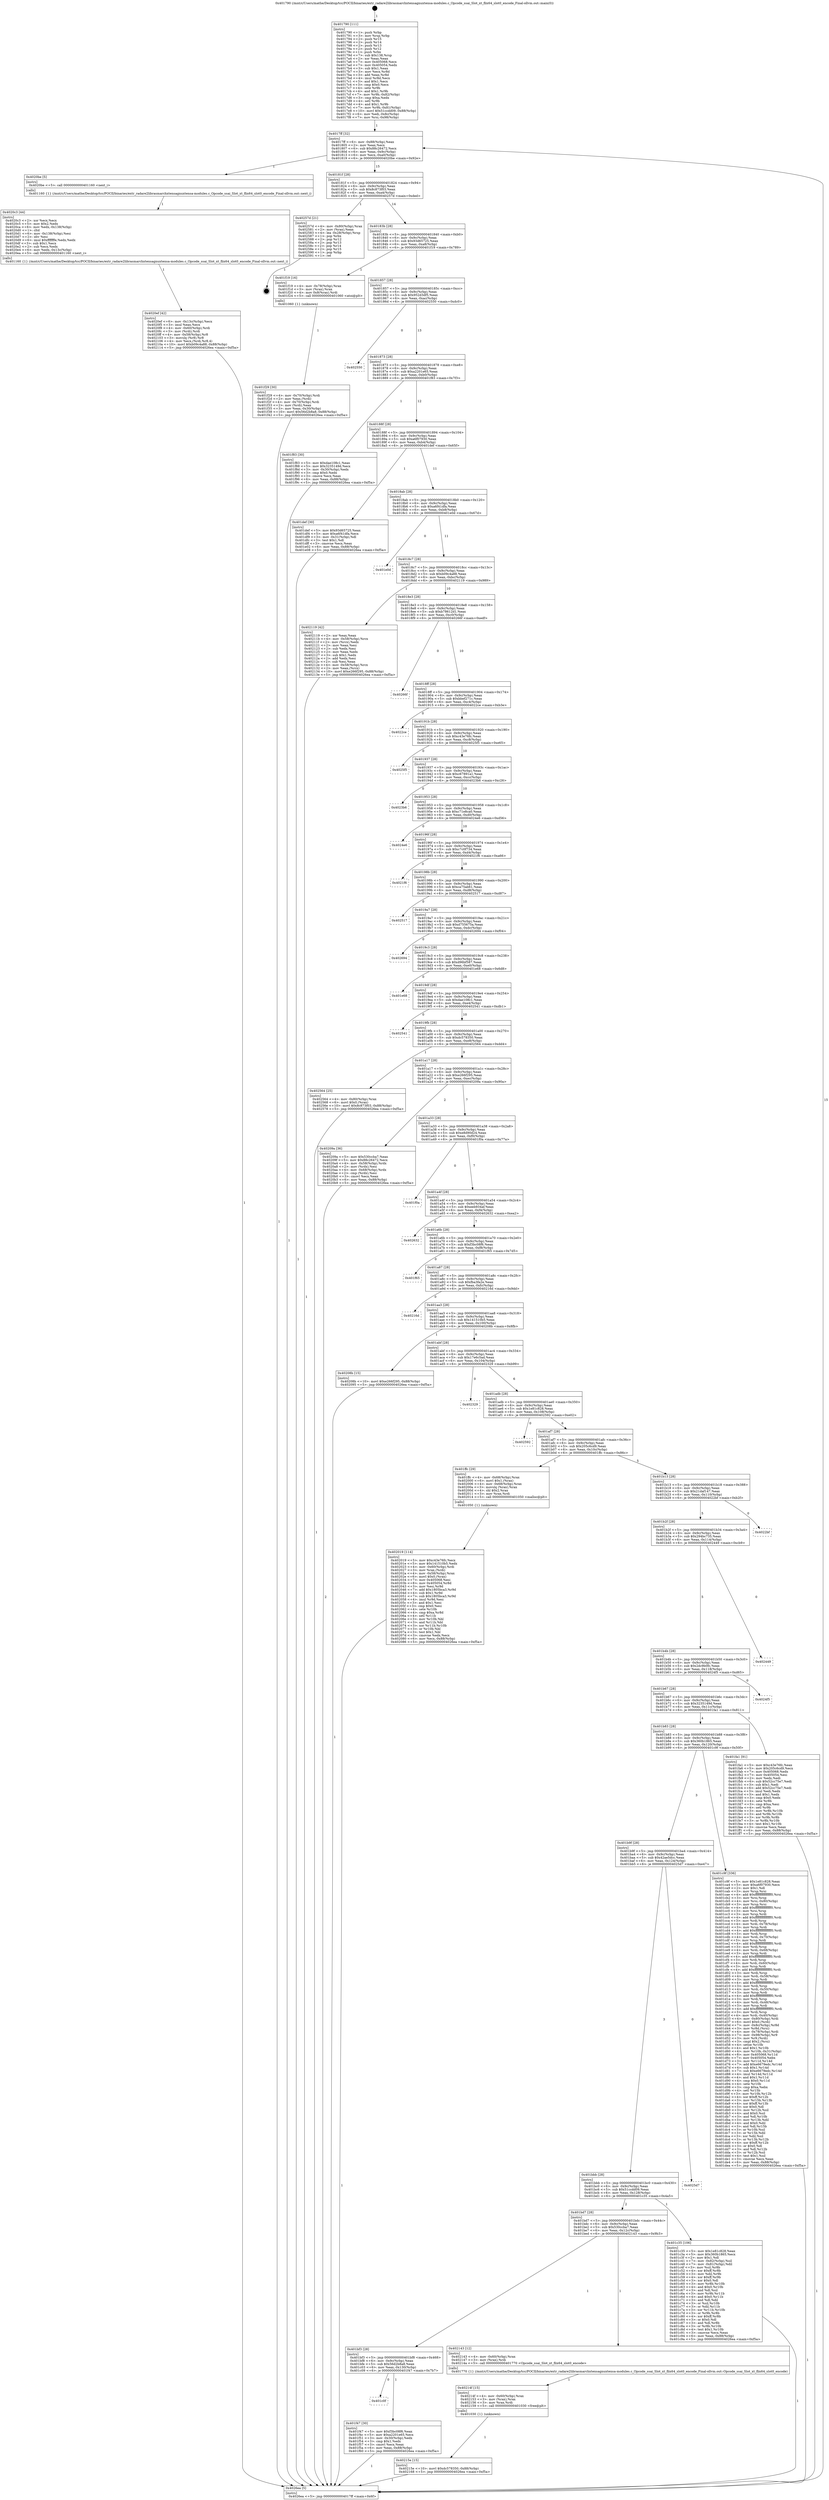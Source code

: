 digraph "0x401790" {
  label = "0x401790 (/mnt/c/Users/mathe/Desktop/tcc/POCII/binaries/extr_radare2librasmarchxtensagnuxtensa-modules.c_Opcode_ssai_Slot_xt_flix64_slot0_encode_Final-ollvm.out::main(0))"
  labelloc = "t"
  node[shape=record]

  Entry [label="",width=0.3,height=0.3,shape=circle,fillcolor=black,style=filled]
  "0x4017ff" [label="{
     0x4017ff [32]\l
     | [instrs]\l
     &nbsp;&nbsp;0x4017ff \<+6\>: mov -0x88(%rbp),%eax\l
     &nbsp;&nbsp;0x401805 \<+2\>: mov %eax,%ecx\l
     &nbsp;&nbsp;0x401807 \<+6\>: sub $0x88c26472,%ecx\l
     &nbsp;&nbsp;0x40180d \<+6\>: mov %eax,-0x9c(%rbp)\l
     &nbsp;&nbsp;0x401813 \<+6\>: mov %ecx,-0xa0(%rbp)\l
     &nbsp;&nbsp;0x401819 \<+6\>: je 00000000004020be \<main+0x92e\>\l
  }"]
  "0x4020be" [label="{
     0x4020be [5]\l
     | [instrs]\l
     &nbsp;&nbsp;0x4020be \<+5\>: call 0000000000401160 \<next_i\>\l
     | [calls]\l
     &nbsp;&nbsp;0x401160 \{1\} (/mnt/c/Users/mathe/Desktop/tcc/POCII/binaries/extr_radare2librasmarchxtensagnuxtensa-modules.c_Opcode_ssai_Slot_xt_flix64_slot0_encode_Final-ollvm.out::next_i)\l
  }"]
  "0x40181f" [label="{
     0x40181f [28]\l
     | [instrs]\l
     &nbsp;&nbsp;0x40181f \<+5\>: jmp 0000000000401824 \<main+0x94\>\l
     &nbsp;&nbsp;0x401824 \<+6\>: mov -0x9c(%rbp),%eax\l
     &nbsp;&nbsp;0x40182a \<+5\>: sub $0x8c873f03,%eax\l
     &nbsp;&nbsp;0x40182f \<+6\>: mov %eax,-0xa4(%rbp)\l
     &nbsp;&nbsp;0x401835 \<+6\>: je 000000000040257d \<main+0xded\>\l
  }"]
  Exit [label="",width=0.3,height=0.3,shape=circle,fillcolor=black,style=filled,peripheries=2]
  "0x40257d" [label="{
     0x40257d [21]\l
     | [instrs]\l
     &nbsp;&nbsp;0x40257d \<+4\>: mov -0x80(%rbp),%rax\l
     &nbsp;&nbsp;0x402581 \<+2\>: mov (%rax),%eax\l
     &nbsp;&nbsp;0x402583 \<+4\>: lea -0x28(%rbp),%rsp\l
     &nbsp;&nbsp;0x402587 \<+1\>: pop %rbx\l
     &nbsp;&nbsp;0x402588 \<+2\>: pop %r12\l
     &nbsp;&nbsp;0x40258a \<+2\>: pop %r13\l
     &nbsp;&nbsp;0x40258c \<+2\>: pop %r14\l
     &nbsp;&nbsp;0x40258e \<+2\>: pop %r15\l
     &nbsp;&nbsp;0x402590 \<+1\>: pop %rbp\l
     &nbsp;&nbsp;0x402591 \<+1\>: ret\l
  }"]
  "0x40183b" [label="{
     0x40183b [28]\l
     | [instrs]\l
     &nbsp;&nbsp;0x40183b \<+5\>: jmp 0000000000401840 \<main+0xb0\>\l
     &nbsp;&nbsp;0x401840 \<+6\>: mov -0x9c(%rbp),%eax\l
     &nbsp;&nbsp;0x401846 \<+5\>: sub $0x93d65725,%eax\l
     &nbsp;&nbsp;0x40184b \<+6\>: mov %eax,-0xa8(%rbp)\l
     &nbsp;&nbsp;0x401851 \<+6\>: je 0000000000401f19 \<main+0x789\>\l
  }"]
  "0x40215e" [label="{
     0x40215e [15]\l
     | [instrs]\l
     &nbsp;&nbsp;0x40215e \<+10\>: movl $0xdc578350,-0x88(%rbp)\l
     &nbsp;&nbsp;0x402168 \<+5\>: jmp 00000000004026ea \<main+0xf5a\>\l
  }"]
  "0x401f19" [label="{
     0x401f19 [16]\l
     | [instrs]\l
     &nbsp;&nbsp;0x401f19 \<+4\>: mov -0x78(%rbp),%rax\l
     &nbsp;&nbsp;0x401f1d \<+3\>: mov (%rax),%rax\l
     &nbsp;&nbsp;0x401f20 \<+4\>: mov 0x8(%rax),%rdi\l
     &nbsp;&nbsp;0x401f24 \<+5\>: call 0000000000401060 \<atoi@plt\>\l
     | [calls]\l
     &nbsp;&nbsp;0x401060 \{1\} (unknown)\l
  }"]
  "0x401857" [label="{
     0x401857 [28]\l
     | [instrs]\l
     &nbsp;&nbsp;0x401857 \<+5\>: jmp 000000000040185c \<main+0xcc\>\l
     &nbsp;&nbsp;0x40185c \<+6\>: mov -0x9c(%rbp),%eax\l
     &nbsp;&nbsp;0x401862 \<+5\>: sub $0x952d3df5,%eax\l
     &nbsp;&nbsp;0x401867 \<+6\>: mov %eax,-0xac(%rbp)\l
     &nbsp;&nbsp;0x40186d \<+6\>: je 0000000000402550 \<main+0xdc0\>\l
  }"]
  "0x40214f" [label="{
     0x40214f [15]\l
     | [instrs]\l
     &nbsp;&nbsp;0x40214f \<+4\>: mov -0x60(%rbp),%rax\l
     &nbsp;&nbsp;0x402153 \<+3\>: mov (%rax),%rax\l
     &nbsp;&nbsp;0x402156 \<+3\>: mov %rax,%rdi\l
     &nbsp;&nbsp;0x402159 \<+5\>: call 0000000000401030 \<free@plt\>\l
     | [calls]\l
     &nbsp;&nbsp;0x401030 \{1\} (unknown)\l
  }"]
  "0x402550" [label="{
     0x402550\l
  }", style=dashed]
  "0x401873" [label="{
     0x401873 [28]\l
     | [instrs]\l
     &nbsp;&nbsp;0x401873 \<+5\>: jmp 0000000000401878 \<main+0xe8\>\l
     &nbsp;&nbsp;0x401878 \<+6\>: mov -0x9c(%rbp),%eax\l
     &nbsp;&nbsp;0x40187e \<+5\>: sub $0xa2201e65,%eax\l
     &nbsp;&nbsp;0x401883 \<+6\>: mov %eax,-0xb0(%rbp)\l
     &nbsp;&nbsp;0x401889 \<+6\>: je 0000000000401f83 \<main+0x7f3\>\l
  }"]
  "0x4020ef" [label="{
     0x4020ef [42]\l
     | [instrs]\l
     &nbsp;&nbsp;0x4020ef \<+6\>: mov -0x13c(%rbp),%ecx\l
     &nbsp;&nbsp;0x4020f5 \<+3\>: imul %eax,%ecx\l
     &nbsp;&nbsp;0x4020f8 \<+4\>: mov -0x60(%rbp),%rdi\l
     &nbsp;&nbsp;0x4020fc \<+3\>: mov (%rdi),%rdi\l
     &nbsp;&nbsp;0x4020ff \<+4\>: mov -0x58(%rbp),%r8\l
     &nbsp;&nbsp;0x402103 \<+3\>: movslq (%r8),%r8\l
     &nbsp;&nbsp;0x402106 \<+4\>: mov %ecx,(%rdi,%r8,4)\l
     &nbsp;&nbsp;0x40210a \<+10\>: movl $0xb09c4a88,-0x88(%rbp)\l
     &nbsp;&nbsp;0x402114 \<+5\>: jmp 00000000004026ea \<main+0xf5a\>\l
  }"]
  "0x401f83" [label="{
     0x401f83 [30]\l
     | [instrs]\l
     &nbsp;&nbsp;0x401f83 \<+5\>: mov $0xdae108c1,%eax\l
     &nbsp;&nbsp;0x401f88 \<+5\>: mov $0x3235149d,%ecx\l
     &nbsp;&nbsp;0x401f8d \<+3\>: mov -0x30(%rbp),%edx\l
     &nbsp;&nbsp;0x401f90 \<+3\>: cmp $0x0,%edx\l
     &nbsp;&nbsp;0x401f93 \<+3\>: cmove %ecx,%eax\l
     &nbsp;&nbsp;0x401f96 \<+6\>: mov %eax,-0x88(%rbp)\l
     &nbsp;&nbsp;0x401f9c \<+5\>: jmp 00000000004026ea \<main+0xf5a\>\l
  }"]
  "0x40188f" [label="{
     0x40188f [28]\l
     | [instrs]\l
     &nbsp;&nbsp;0x40188f \<+5\>: jmp 0000000000401894 \<main+0x104\>\l
     &nbsp;&nbsp;0x401894 \<+6\>: mov -0x9c(%rbp),%eax\l
     &nbsp;&nbsp;0x40189a \<+5\>: sub $0xa6f07930,%eax\l
     &nbsp;&nbsp;0x40189f \<+6\>: mov %eax,-0xb4(%rbp)\l
     &nbsp;&nbsp;0x4018a5 \<+6\>: je 0000000000401def \<main+0x65f\>\l
  }"]
  "0x4020c3" [label="{
     0x4020c3 [44]\l
     | [instrs]\l
     &nbsp;&nbsp;0x4020c3 \<+2\>: xor %ecx,%ecx\l
     &nbsp;&nbsp;0x4020c5 \<+5\>: mov $0x2,%edx\l
     &nbsp;&nbsp;0x4020ca \<+6\>: mov %edx,-0x138(%rbp)\l
     &nbsp;&nbsp;0x4020d0 \<+1\>: cltd\l
     &nbsp;&nbsp;0x4020d1 \<+6\>: mov -0x138(%rbp),%esi\l
     &nbsp;&nbsp;0x4020d7 \<+2\>: idiv %esi\l
     &nbsp;&nbsp;0x4020d9 \<+6\>: imul $0xfffffffe,%edx,%edx\l
     &nbsp;&nbsp;0x4020df \<+3\>: sub $0x1,%ecx\l
     &nbsp;&nbsp;0x4020e2 \<+2\>: sub %ecx,%edx\l
     &nbsp;&nbsp;0x4020e4 \<+6\>: mov %edx,-0x13c(%rbp)\l
     &nbsp;&nbsp;0x4020ea \<+5\>: call 0000000000401160 \<next_i\>\l
     | [calls]\l
     &nbsp;&nbsp;0x401160 \{1\} (/mnt/c/Users/mathe/Desktop/tcc/POCII/binaries/extr_radare2librasmarchxtensagnuxtensa-modules.c_Opcode_ssai_Slot_xt_flix64_slot0_encode_Final-ollvm.out::next_i)\l
  }"]
  "0x401def" [label="{
     0x401def [30]\l
     | [instrs]\l
     &nbsp;&nbsp;0x401def \<+5\>: mov $0x93d65725,%eax\l
     &nbsp;&nbsp;0x401df4 \<+5\>: mov $0xa6f41dfa,%ecx\l
     &nbsp;&nbsp;0x401df9 \<+3\>: mov -0x31(%rbp),%dl\l
     &nbsp;&nbsp;0x401dfc \<+3\>: test $0x1,%dl\l
     &nbsp;&nbsp;0x401dff \<+3\>: cmovne %ecx,%eax\l
     &nbsp;&nbsp;0x401e02 \<+6\>: mov %eax,-0x88(%rbp)\l
     &nbsp;&nbsp;0x401e08 \<+5\>: jmp 00000000004026ea \<main+0xf5a\>\l
  }"]
  "0x4018ab" [label="{
     0x4018ab [28]\l
     | [instrs]\l
     &nbsp;&nbsp;0x4018ab \<+5\>: jmp 00000000004018b0 \<main+0x120\>\l
     &nbsp;&nbsp;0x4018b0 \<+6\>: mov -0x9c(%rbp),%eax\l
     &nbsp;&nbsp;0x4018b6 \<+5\>: sub $0xa6f41dfa,%eax\l
     &nbsp;&nbsp;0x4018bb \<+6\>: mov %eax,-0xb8(%rbp)\l
     &nbsp;&nbsp;0x4018c1 \<+6\>: je 0000000000401e0d \<main+0x67d\>\l
  }"]
  "0x402019" [label="{
     0x402019 [114]\l
     | [instrs]\l
     &nbsp;&nbsp;0x402019 \<+5\>: mov $0xc43e76fc,%ecx\l
     &nbsp;&nbsp;0x40201e \<+5\>: mov $0x141510b5,%edx\l
     &nbsp;&nbsp;0x402023 \<+4\>: mov -0x60(%rbp),%rdi\l
     &nbsp;&nbsp;0x402027 \<+3\>: mov %rax,(%rdi)\l
     &nbsp;&nbsp;0x40202a \<+4\>: mov -0x58(%rbp),%rax\l
     &nbsp;&nbsp;0x40202e \<+6\>: movl $0x0,(%rax)\l
     &nbsp;&nbsp;0x402034 \<+7\>: mov 0x405068,%esi\l
     &nbsp;&nbsp;0x40203b \<+8\>: mov 0x405054,%r8d\l
     &nbsp;&nbsp;0x402043 \<+3\>: mov %esi,%r9d\l
     &nbsp;&nbsp;0x402046 \<+7\>: add $0x1805bca3,%r9d\l
     &nbsp;&nbsp;0x40204d \<+4\>: sub $0x1,%r9d\l
     &nbsp;&nbsp;0x402051 \<+7\>: sub $0x1805bca3,%r9d\l
     &nbsp;&nbsp;0x402058 \<+4\>: imul %r9d,%esi\l
     &nbsp;&nbsp;0x40205c \<+3\>: and $0x1,%esi\l
     &nbsp;&nbsp;0x40205f \<+3\>: cmp $0x0,%esi\l
     &nbsp;&nbsp;0x402062 \<+4\>: sete %r10b\l
     &nbsp;&nbsp;0x402066 \<+4\>: cmp $0xa,%r8d\l
     &nbsp;&nbsp;0x40206a \<+4\>: setl %r11b\l
     &nbsp;&nbsp;0x40206e \<+3\>: mov %r10b,%bl\l
     &nbsp;&nbsp;0x402071 \<+3\>: and %r11b,%bl\l
     &nbsp;&nbsp;0x402074 \<+3\>: xor %r11b,%r10b\l
     &nbsp;&nbsp;0x402077 \<+3\>: or %r10b,%bl\l
     &nbsp;&nbsp;0x40207a \<+3\>: test $0x1,%bl\l
     &nbsp;&nbsp;0x40207d \<+3\>: cmovne %edx,%ecx\l
     &nbsp;&nbsp;0x402080 \<+6\>: mov %ecx,-0x88(%rbp)\l
     &nbsp;&nbsp;0x402086 \<+5\>: jmp 00000000004026ea \<main+0xf5a\>\l
  }"]
  "0x401e0d" [label="{
     0x401e0d\l
  }", style=dashed]
  "0x4018c7" [label="{
     0x4018c7 [28]\l
     | [instrs]\l
     &nbsp;&nbsp;0x4018c7 \<+5\>: jmp 00000000004018cc \<main+0x13c\>\l
     &nbsp;&nbsp;0x4018cc \<+6\>: mov -0x9c(%rbp),%eax\l
     &nbsp;&nbsp;0x4018d2 \<+5\>: sub $0xb09c4a88,%eax\l
     &nbsp;&nbsp;0x4018d7 \<+6\>: mov %eax,-0xbc(%rbp)\l
     &nbsp;&nbsp;0x4018dd \<+6\>: je 0000000000402119 \<main+0x989\>\l
  }"]
  "0x401c0f" [label="{
     0x401c0f\l
  }", style=dashed]
  "0x402119" [label="{
     0x402119 [42]\l
     | [instrs]\l
     &nbsp;&nbsp;0x402119 \<+2\>: xor %eax,%eax\l
     &nbsp;&nbsp;0x40211b \<+4\>: mov -0x58(%rbp),%rcx\l
     &nbsp;&nbsp;0x40211f \<+2\>: mov (%rcx),%edx\l
     &nbsp;&nbsp;0x402121 \<+2\>: mov %eax,%esi\l
     &nbsp;&nbsp;0x402123 \<+2\>: sub %edx,%esi\l
     &nbsp;&nbsp;0x402125 \<+2\>: mov %eax,%edx\l
     &nbsp;&nbsp;0x402127 \<+3\>: sub $0x1,%edx\l
     &nbsp;&nbsp;0x40212a \<+2\>: add %edx,%esi\l
     &nbsp;&nbsp;0x40212c \<+2\>: sub %esi,%eax\l
     &nbsp;&nbsp;0x40212e \<+4\>: mov -0x58(%rbp),%rcx\l
     &nbsp;&nbsp;0x402132 \<+2\>: mov %eax,(%rcx)\l
     &nbsp;&nbsp;0x402134 \<+10\>: movl $0xe266f295,-0x88(%rbp)\l
     &nbsp;&nbsp;0x40213e \<+5\>: jmp 00000000004026ea \<main+0xf5a\>\l
  }"]
  "0x4018e3" [label="{
     0x4018e3 [28]\l
     | [instrs]\l
     &nbsp;&nbsp;0x4018e3 \<+5\>: jmp 00000000004018e8 \<main+0x158\>\l
     &nbsp;&nbsp;0x4018e8 \<+6\>: mov -0x9c(%rbp),%eax\l
     &nbsp;&nbsp;0x4018ee \<+5\>: sub $0xb78612d1,%eax\l
     &nbsp;&nbsp;0x4018f3 \<+6\>: mov %eax,-0xc0(%rbp)\l
     &nbsp;&nbsp;0x4018f9 \<+6\>: je 000000000040266f \<main+0xedf\>\l
  }"]
  "0x401f47" [label="{
     0x401f47 [30]\l
     | [instrs]\l
     &nbsp;&nbsp;0x401f47 \<+5\>: mov $0xf3bc08f6,%eax\l
     &nbsp;&nbsp;0x401f4c \<+5\>: mov $0xa2201e65,%ecx\l
     &nbsp;&nbsp;0x401f51 \<+3\>: mov -0x30(%rbp),%edx\l
     &nbsp;&nbsp;0x401f54 \<+3\>: cmp $0x1,%edx\l
     &nbsp;&nbsp;0x401f57 \<+3\>: cmovl %ecx,%eax\l
     &nbsp;&nbsp;0x401f5a \<+6\>: mov %eax,-0x88(%rbp)\l
     &nbsp;&nbsp;0x401f60 \<+5\>: jmp 00000000004026ea \<main+0xf5a\>\l
  }"]
  "0x40266f" [label="{
     0x40266f\l
  }", style=dashed]
  "0x4018ff" [label="{
     0x4018ff [28]\l
     | [instrs]\l
     &nbsp;&nbsp;0x4018ff \<+5\>: jmp 0000000000401904 \<main+0x174\>\l
     &nbsp;&nbsp;0x401904 \<+6\>: mov -0x9c(%rbp),%eax\l
     &nbsp;&nbsp;0x40190a \<+5\>: sub $0xbbef271c,%eax\l
     &nbsp;&nbsp;0x40190f \<+6\>: mov %eax,-0xc4(%rbp)\l
     &nbsp;&nbsp;0x401915 \<+6\>: je 00000000004022ce \<main+0xb3e\>\l
  }"]
  "0x401bf3" [label="{
     0x401bf3 [28]\l
     | [instrs]\l
     &nbsp;&nbsp;0x401bf3 \<+5\>: jmp 0000000000401bf8 \<main+0x468\>\l
     &nbsp;&nbsp;0x401bf8 \<+6\>: mov -0x9c(%rbp),%eax\l
     &nbsp;&nbsp;0x401bfe \<+5\>: sub $0x56d2b8a8,%eax\l
     &nbsp;&nbsp;0x401c03 \<+6\>: mov %eax,-0x130(%rbp)\l
     &nbsp;&nbsp;0x401c09 \<+6\>: je 0000000000401f47 \<main+0x7b7\>\l
  }"]
  "0x4022ce" [label="{
     0x4022ce\l
  }", style=dashed]
  "0x40191b" [label="{
     0x40191b [28]\l
     | [instrs]\l
     &nbsp;&nbsp;0x40191b \<+5\>: jmp 0000000000401920 \<main+0x190\>\l
     &nbsp;&nbsp;0x401920 \<+6\>: mov -0x9c(%rbp),%eax\l
     &nbsp;&nbsp;0x401926 \<+5\>: sub $0xc43e76fc,%eax\l
     &nbsp;&nbsp;0x40192b \<+6\>: mov %eax,-0xc8(%rbp)\l
     &nbsp;&nbsp;0x401931 \<+6\>: je 00000000004025f5 \<main+0xe65\>\l
  }"]
  "0x402143" [label="{
     0x402143 [12]\l
     | [instrs]\l
     &nbsp;&nbsp;0x402143 \<+4\>: mov -0x60(%rbp),%rax\l
     &nbsp;&nbsp;0x402147 \<+3\>: mov (%rax),%rdi\l
     &nbsp;&nbsp;0x40214a \<+5\>: call 0000000000401770 \<Opcode_ssai_Slot_xt_flix64_slot0_encode\>\l
     | [calls]\l
     &nbsp;&nbsp;0x401770 \{1\} (/mnt/c/Users/mathe/Desktop/tcc/POCII/binaries/extr_radare2librasmarchxtensagnuxtensa-modules.c_Opcode_ssai_Slot_xt_flix64_slot0_encode_Final-ollvm.out::Opcode_ssai_Slot_xt_flix64_slot0_encode)\l
  }"]
  "0x4025f5" [label="{
     0x4025f5\l
  }", style=dashed]
  "0x401937" [label="{
     0x401937 [28]\l
     | [instrs]\l
     &nbsp;&nbsp;0x401937 \<+5\>: jmp 000000000040193c \<main+0x1ac\>\l
     &nbsp;&nbsp;0x40193c \<+6\>: mov -0x9c(%rbp),%eax\l
     &nbsp;&nbsp;0x401942 \<+5\>: sub $0xc67891a1,%eax\l
     &nbsp;&nbsp;0x401947 \<+6\>: mov %eax,-0xcc(%rbp)\l
     &nbsp;&nbsp;0x40194d \<+6\>: je 00000000004023b6 \<main+0xc26\>\l
  }"]
  "0x401f29" [label="{
     0x401f29 [30]\l
     | [instrs]\l
     &nbsp;&nbsp;0x401f29 \<+4\>: mov -0x70(%rbp),%rdi\l
     &nbsp;&nbsp;0x401f2d \<+2\>: mov %eax,(%rdi)\l
     &nbsp;&nbsp;0x401f2f \<+4\>: mov -0x70(%rbp),%rdi\l
     &nbsp;&nbsp;0x401f33 \<+2\>: mov (%rdi),%eax\l
     &nbsp;&nbsp;0x401f35 \<+3\>: mov %eax,-0x30(%rbp)\l
     &nbsp;&nbsp;0x401f38 \<+10\>: movl $0x56d2b8a8,-0x88(%rbp)\l
     &nbsp;&nbsp;0x401f42 \<+5\>: jmp 00000000004026ea \<main+0xf5a\>\l
  }"]
  "0x4023b6" [label="{
     0x4023b6\l
  }", style=dashed]
  "0x401953" [label="{
     0x401953 [28]\l
     | [instrs]\l
     &nbsp;&nbsp;0x401953 \<+5\>: jmp 0000000000401958 \<main+0x1c8\>\l
     &nbsp;&nbsp;0x401958 \<+6\>: mov -0x9c(%rbp),%eax\l
     &nbsp;&nbsp;0x40195e \<+5\>: sub $0xc71e8ca0,%eax\l
     &nbsp;&nbsp;0x401963 \<+6\>: mov %eax,-0xd0(%rbp)\l
     &nbsp;&nbsp;0x401969 \<+6\>: je 00000000004024e6 \<main+0xd56\>\l
  }"]
  "0x401790" [label="{
     0x401790 [111]\l
     | [instrs]\l
     &nbsp;&nbsp;0x401790 \<+1\>: push %rbp\l
     &nbsp;&nbsp;0x401791 \<+3\>: mov %rsp,%rbp\l
     &nbsp;&nbsp;0x401794 \<+2\>: push %r15\l
     &nbsp;&nbsp;0x401796 \<+2\>: push %r14\l
     &nbsp;&nbsp;0x401798 \<+2\>: push %r13\l
     &nbsp;&nbsp;0x40179a \<+2\>: push %r12\l
     &nbsp;&nbsp;0x40179c \<+1\>: push %rbx\l
     &nbsp;&nbsp;0x40179d \<+7\>: sub $0x138,%rsp\l
     &nbsp;&nbsp;0x4017a4 \<+2\>: xor %eax,%eax\l
     &nbsp;&nbsp;0x4017a6 \<+7\>: mov 0x405068,%ecx\l
     &nbsp;&nbsp;0x4017ad \<+7\>: mov 0x405054,%edx\l
     &nbsp;&nbsp;0x4017b4 \<+3\>: sub $0x1,%eax\l
     &nbsp;&nbsp;0x4017b7 \<+3\>: mov %ecx,%r8d\l
     &nbsp;&nbsp;0x4017ba \<+3\>: add %eax,%r8d\l
     &nbsp;&nbsp;0x4017bd \<+4\>: imul %r8d,%ecx\l
     &nbsp;&nbsp;0x4017c1 \<+3\>: and $0x1,%ecx\l
     &nbsp;&nbsp;0x4017c4 \<+3\>: cmp $0x0,%ecx\l
     &nbsp;&nbsp;0x4017c7 \<+4\>: sete %r9b\l
     &nbsp;&nbsp;0x4017cb \<+4\>: and $0x1,%r9b\l
     &nbsp;&nbsp;0x4017cf \<+7\>: mov %r9b,-0x82(%rbp)\l
     &nbsp;&nbsp;0x4017d6 \<+3\>: cmp $0xa,%edx\l
     &nbsp;&nbsp;0x4017d9 \<+4\>: setl %r9b\l
     &nbsp;&nbsp;0x4017dd \<+4\>: and $0x1,%r9b\l
     &nbsp;&nbsp;0x4017e1 \<+7\>: mov %r9b,-0x81(%rbp)\l
     &nbsp;&nbsp;0x4017e8 \<+10\>: movl $0x51ccdd09,-0x88(%rbp)\l
     &nbsp;&nbsp;0x4017f2 \<+6\>: mov %edi,-0x8c(%rbp)\l
     &nbsp;&nbsp;0x4017f8 \<+7\>: mov %rsi,-0x98(%rbp)\l
  }"]
  "0x4024e6" [label="{
     0x4024e6\l
  }", style=dashed]
  "0x40196f" [label="{
     0x40196f [28]\l
     | [instrs]\l
     &nbsp;&nbsp;0x40196f \<+5\>: jmp 0000000000401974 \<main+0x1e4\>\l
     &nbsp;&nbsp;0x401974 \<+6\>: mov -0x9c(%rbp),%eax\l
     &nbsp;&nbsp;0x40197a \<+5\>: sub $0xc7c0f734,%eax\l
     &nbsp;&nbsp;0x40197f \<+6\>: mov %eax,-0xd4(%rbp)\l
     &nbsp;&nbsp;0x401985 \<+6\>: je 00000000004021f6 \<main+0xa66\>\l
  }"]
  "0x4026ea" [label="{
     0x4026ea [5]\l
     | [instrs]\l
     &nbsp;&nbsp;0x4026ea \<+5\>: jmp 00000000004017ff \<main+0x6f\>\l
  }"]
  "0x4021f6" [label="{
     0x4021f6\l
  }", style=dashed]
  "0x40198b" [label="{
     0x40198b [28]\l
     | [instrs]\l
     &nbsp;&nbsp;0x40198b \<+5\>: jmp 0000000000401990 \<main+0x200\>\l
     &nbsp;&nbsp;0x401990 \<+6\>: mov -0x9c(%rbp),%eax\l
     &nbsp;&nbsp;0x401996 \<+5\>: sub $0xca75ab61,%eax\l
     &nbsp;&nbsp;0x40199b \<+6\>: mov %eax,-0xd8(%rbp)\l
     &nbsp;&nbsp;0x4019a1 \<+6\>: je 0000000000402517 \<main+0xd87\>\l
  }"]
  "0x401bd7" [label="{
     0x401bd7 [28]\l
     | [instrs]\l
     &nbsp;&nbsp;0x401bd7 \<+5\>: jmp 0000000000401bdc \<main+0x44c\>\l
     &nbsp;&nbsp;0x401bdc \<+6\>: mov -0x9c(%rbp),%eax\l
     &nbsp;&nbsp;0x401be2 \<+5\>: sub $0x530ccba7,%eax\l
     &nbsp;&nbsp;0x401be7 \<+6\>: mov %eax,-0x12c(%rbp)\l
     &nbsp;&nbsp;0x401bed \<+6\>: je 0000000000402143 \<main+0x9b3\>\l
  }"]
  "0x402517" [label="{
     0x402517\l
  }", style=dashed]
  "0x4019a7" [label="{
     0x4019a7 [28]\l
     | [instrs]\l
     &nbsp;&nbsp;0x4019a7 \<+5\>: jmp 00000000004019ac \<main+0x21c\>\l
     &nbsp;&nbsp;0x4019ac \<+6\>: mov -0x9c(%rbp),%eax\l
     &nbsp;&nbsp;0x4019b2 \<+5\>: sub $0xd755675a,%eax\l
     &nbsp;&nbsp;0x4019b7 \<+6\>: mov %eax,-0xdc(%rbp)\l
     &nbsp;&nbsp;0x4019bd \<+6\>: je 0000000000402694 \<main+0xf04\>\l
  }"]
  "0x401c35" [label="{
     0x401c35 [106]\l
     | [instrs]\l
     &nbsp;&nbsp;0x401c35 \<+5\>: mov $0x1e81c828,%eax\l
     &nbsp;&nbsp;0x401c3a \<+5\>: mov $0x360b1865,%ecx\l
     &nbsp;&nbsp;0x401c3f \<+2\>: mov $0x1,%dl\l
     &nbsp;&nbsp;0x401c41 \<+7\>: mov -0x82(%rbp),%sil\l
     &nbsp;&nbsp;0x401c48 \<+7\>: mov -0x81(%rbp),%dil\l
     &nbsp;&nbsp;0x401c4f \<+3\>: mov %sil,%r8b\l
     &nbsp;&nbsp;0x401c52 \<+4\>: xor $0xff,%r8b\l
     &nbsp;&nbsp;0x401c56 \<+3\>: mov %dil,%r9b\l
     &nbsp;&nbsp;0x401c59 \<+4\>: xor $0xff,%r9b\l
     &nbsp;&nbsp;0x401c5d \<+3\>: xor $0x0,%dl\l
     &nbsp;&nbsp;0x401c60 \<+3\>: mov %r8b,%r10b\l
     &nbsp;&nbsp;0x401c63 \<+4\>: and $0x0,%r10b\l
     &nbsp;&nbsp;0x401c67 \<+3\>: and %dl,%sil\l
     &nbsp;&nbsp;0x401c6a \<+3\>: mov %r9b,%r11b\l
     &nbsp;&nbsp;0x401c6d \<+4\>: and $0x0,%r11b\l
     &nbsp;&nbsp;0x401c71 \<+3\>: and %dl,%dil\l
     &nbsp;&nbsp;0x401c74 \<+3\>: or %sil,%r10b\l
     &nbsp;&nbsp;0x401c77 \<+3\>: or %dil,%r11b\l
     &nbsp;&nbsp;0x401c7a \<+3\>: xor %r11b,%r10b\l
     &nbsp;&nbsp;0x401c7d \<+3\>: or %r9b,%r8b\l
     &nbsp;&nbsp;0x401c80 \<+4\>: xor $0xff,%r8b\l
     &nbsp;&nbsp;0x401c84 \<+3\>: or $0x0,%dl\l
     &nbsp;&nbsp;0x401c87 \<+3\>: and %dl,%r8b\l
     &nbsp;&nbsp;0x401c8a \<+3\>: or %r8b,%r10b\l
     &nbsp;&nbsp;0x401c8d \<+4\>: test $0x1,%r10b\l
     &nbsp;&nbsp;0x401c91 \<+3\>: cmovne %ecx,%eax\l
     &nbsp;&nbsp;0x401c94 \<+6\>: mov %eax,-0x88(%rbp)\l
     &nbsp;&nbsp;0x401c9a \<+5\>: jmp 00000000004026ea \<main+0xf5a\>\l
  }"]
  "0x402694" [label="{
     0x402694\l
  }", style=dashed]
  "0x4019c3" [label="{
     0x4019c3 [28]\l
     | [instrs]\l
     &nbsp;&nbsp;0x4019c3 \<+5\>: jmp 00000000004019c8 \<main+0x238\>\l
     &nbsp;&nbsp;0x4019c8 \<+6\>: mov -0x9c(%rbp),%eax\l
     &nbsp;&nbsp;0x4019ce \<+5\>: sub $0xd96bf587,%eax\l
     &nbsp;&nbsp;0x4019d3 \<+6\>: mov %eax,-0xe0(%rbp)\l
     &nbsp;&nbsp;0x4019d9 \<+6\>: je 0000000000401e68 \<main+0x6d8\>\l
  }"]
  "0x401bbb" [label="{
     0x401bbb [28]\l
     | [instrs]\l
     &nbsp;&nbsp;0x401bbb \<+5\>: jmp 0000000000401bc0 \<main+0x430\>\l
     &nbsp;&nbsp;0x401bc0 \<+6\>: mov -0x9c(%rbp),%eax\l
     &nbsp;&nbsp;0x401bc6 \<+5\>: sub $0x51ccdd09,%eax\l
     &nbsp;&nbsp;0x401bcb \<+6\>: mov %eax,-0x128(%rbp)\l
     &nbsp;&nbsp;0x401bd1 \<+6\>: je 0000000000401c35 \<main+0x4a5\>\l
  }"]
  "0x401e68" [label="{
     0x401e68\l
  }", style=dashed]
  "0x4019df" [label="{
     0x4019df [28]\l
     | [instrs]\l
     &nbsp;&nbsp;0x4019df \<+5\>: jmp 00000000004019e4 \<main+0x254\>\l
     &nbsp;&nbsp;0x4019e4 \<+6\>: mov -0x9c(%rbp),%eax\l
     &nbsp;&nbsp;0x4019ea \<+5\>: sub $0xdae108c1,%eax\l
     &nbsp;&nbsp;0x4019ef \<+6\>: mov %eax,-0xe4(%rbp)\l
     &nbsp;&nbsp;0x4019f5 \<+6\>: je 0000000000402541 \<main+0xdb1\>\l
  }"]
  "0x4025d7" [label="{
     0x4025d7\l
  }", style=dashed]
  "0x402541" [label="{
     0x402541\l
  }", style=dashed]
  "0x4019fb" [label="{
     0x4019fb [28]\l
     | [instrs]\l
     &nbsp;&nbsp;0x4019fb \<+5\>: jmp 0000000000401a00 \<main+0x270\>\l
     &nbsp;&nbsp;0x401a00 \<+6\>: mov -0x9c(%rbp),%eax\l
     &nbsp;&nbsp;0x401a06 \<+5\>: sub $0xdc578350,%eax\l
     &nbsp;&nbsp;0x401a0b \<+6\>: mov %eax,-0xe8(%rbp)\l
     &nbsp;&nbsp;0x401a11 \<+6\>: je 0000000000402564 \<main+0xdd4\>\l
  }"]
  "0x401b9f" [label="{
     0x401b9f [28]\l
     | [instrs]\l
     &nbsp;&nbsp;0x401b9f \<+5\>: jmp 0000000000401ba4 \<main+0x414\>\l
     &nbsp;&nbsp;0x401ba4 \<+6\>: mov -0x9c(%rbp),%eax\l
     &nbsp;&nbsp;0x401baa \<+5\>: sub $0x42ae5dcc,%eax\l
     &nbsp;&nbsp;0x401baf \<+6\>: mov %eax,-0x124(%rbp)\l
     &nbsp;&nbsp;0x401bb5 \<+6\>: je 00000000004025d7 \<main+0xe47\>\l
  }"]
  "0x402564" [label="{
     0x402564 [25]\l
     | [instrs]\l
     &nbsp;&nbsp;0x402564 \<+4\>: mov -0x80(%rbp),%rax\l
     &nbsp;&nbsp;0x402568 \<+6\>: movl $0x0,(%rax)\l
     &nbsp;&nbsp;0x40256e \<+10\>: movl $0x8c873f03,-0x88(%rbp)\l
     &nbsp;&nbsp;0x402578 \<+5\>: jmp 00000000004026ea \<main+0xf5a\>\l
  }"]
  "0x401a17" [label="{
     0x401a17 [28]\l
     | [instrs]\l
     &nbsp;&nbsp;0x401a17 \<+5\>: jmp 0000000000401a1c \<main+0x28c\>\l
     &nbsp;&nbsp;0x401a1c \<+6\>: mov -0x9c(%rbp),%eax\l
     &nbsp;&nbsp;0x401a22 \<+5\>: sub $0xe266f295,%eax\l
     &nbsp;&nbsp;0x401a27 \<+6\>: mov %eax,-0xec(%rbp)\l
     &nbsp;&nbsp;0x401a2d \<+6\>: je 000000000040209a \<main+0x90a\>\l
  }"]
  "0x401c9f" [label="{
     0x401c9f [336]\l
     | [instrs]\l
     &nbsp;&nbsp;0x401c9f \<+5\>: mov $0x1e81c828,%eax\l
     &nbsp;&nbsp;0x401ca4 \<+5\>: mov $0xa6f07930,%ecx\l
     &nbsp;&nbsp;0x401ca9 \<+2\>: mov $0x1,%dl\l
     &nbsp;&nbsp;0x401cab \<+3\>: mov %rsp,%rsi\l
     &nbsp;&nbsp;0x401cae \<+4\>: add $0xfffffffffffffff0,%rsi\l
     &nbsp;&nbsp;0x401cb2 \<+3\>: mov %rsi,%rsp\l
     &nbsp;&nbsp;0x401cb5 \<+4\>: mov %rsi,-0x80(%rbp)\l
     &nbsp;&nbsp;0x401cb9 \<+3\>: mov %rsp,%rsi\l
     &nbsp;&nbsp;0x401cbc \<+4\>: add $0xfffffffffffffff0,%rsi\l
     &nbsp;&nbsp;0x401cc0 \<+3\>: mov %rsi,%rsp\l
     &nbsp;&nbsp;0x401cc3 \<+3\>: mov %rsp,%rdi\l
     &nbsp;&nbsp;0x401cc6 \<+4\>: add $0xfffffffffffffff0,%rdi\l
     &nbsp;&nbsp;0x401cca \<+3\>: mov %rdi,%rsp\l
     &nbsp;&nbsp;0x401ccd \<+4\>: mov %rdi,-0x78(%rbp)\l
     &nbsp;&nbsp;0x401cd1 \<+3\>: mov %rsp,%rdi\l
     &nbsp;&nbsp;0x401cd4 \<+4\>: add $0xfffffffffffffff0,%rdi\l
     &nbsp;&nbsp;0x401cd8 \<+3\>: mov %rdi,%rsp\l
     &nbsp;&nbsp;0x401cdb \<+4\>: mov %rdi,-0x70(%rbp)\l
     &nbsp;&nbsp;0x401cdf \<+3\>: mov %rsp,%rdi\l
     &nbsp;&nbsp;0x401ce2 \<+4\>: add $0xfffffffffffffff0,%rdi\l
     &nbsp;&nbsp;0x401ce6 \<+3\>: mov %rdi,%rsp\l
     &nbsp;&nbsp;0x401ce9 \<+4\>: mov %rdi,-0x68(%rbp)\l
     &nbsp;&nbsp;0x401ced \<+3\>: mov %rsp,%rdi\l
     &nbsp;&nbsp;0x401cf0 \<+4\>: add $0xfffffffffffffff0,%rdi\l
     &nbsp;&nbsp;0x401cf4 \<+3\>: mov %rdi,%rsp\l
     &nbsp;&nbsp;0x401cf7 \<+4\>: mov %rdi,-0x60(%rbp)\l
     &nbsp;&nbsp;0x401cfb \<+3\>: mov %rsp,%rdi\l
     &nbsp;&nbsp;0x401cfe \<+4\>: add $0xfffffffffffffff0,%rdi\l
     &nbsp;&nbsp;0x401d02 \<+3\>: mov %rdi,%rsp\l
     &nbsp;&nbsp;0x401d05 \<+4\>: mov %rdi,-0x58(%rbp)\l
     &nbsp;&nbsp;0x401d09 \<+3\>: mov %rsp,%rdi\l
     &nbsp;&nbsp;0x401d0c \<+4\>: add $0xfffffffffffffff0,%rdi\l
     &nbsp;&nbsp;0x401d10 \<+3\>: mov %rdi,%rsp\l
     &nbsp;&nbsp;0x401d13 \<+4\>: mov %rdi,-0x50(%rbp)\l
     &nbsp;&nbsp;0x401d17 \<+3\>: mov %rsp,%rdi\l
     &nbsp;&nbsp;0x401d1a \<+4\>: add $0xfffffffffffffff0,%rdi\l
     &nbsp;&nbsp;0x401d1e \<+3\>: mov %rdi,%rsp\l
     &nbsp;&nbsp;0x401d21 \<+4\>: mov %rdi,-0x48(%rbp)\l
     &nbsp;&nbsp;0x401d25 \<+3\>: mov %rsp,%rdi\l
     &nbsp;&nbsp;0x401d28 \<+4\>: add $0xfffffffffffffff0,%rdi\l
     &nbsp;&nbsp;0x401d2c \<+3\>: mov %rdi,%rsp\l
     &nbsp;&nbsp;0x401d2f \<+4\>: mov %rdi,-0x40(%rbp)\l
     &nbsp;&nbsp;0x401d33 \<+4\>: mov -0x80(%rbp),%rdi\l
     &nbsp;&nbsp;0x401d37 \<+6\>: movl $0x0,(%rdi)\l
     &nbsp;&nbsp;0x401d3d \<+7\>: mov -0x8c(%rbp),%r8d\l
     &nbsp;&nbsp;0x401d44 \<+3\>: mov %r8d,(%rsi)\l
     &nbsp;&nbsp;0x401d47 \<+4\>: mov -0x78(%rbp),%rdi\l
     &nbsp;&nbsp;0x401d4b \<+7\>: mov -0x98(%rbp),%r9\l
     &nbsp;&nbsp;0x401d52 \<+3\>: mov %r9,(%rdi)\l
     &nbsp;&nbsp;0x401d55 \<+3\>: cmpl $0x2,(%rsi)\l
     &nbsp;&nbsp;0x401d58 \<+4\>: setne %r10b\l
     &nbsp;&nbsp;0x401d5c \<+4\>: and $0x1,%r10b\l
     &nbsp;&nbsp;0x401d60 \<+4\>: mov %r10b,-0x31(%rbp)\l
     &nbsp;&nbsp;0x401d64 \<+8\>: mov 0x405068,%r11d\l
     &nbsp;&nbsp;0x401d6c \<+7\>: mov 0x405054,%ebx\l
     &nbsp;&nbsp;0x401d73 \<+3\>: mov %r11d,%r14d\l
     &nbsp;&nbsp;0x401d76 \<+7\>: add $0xe6679edc,%r14d\l
     &nbsp;&nbsp;0x401d7d \<+4\>: sub $0x1,%r14d\l
     &nbsp;&nbsp;0x401d81 \<+7\>: sub $0xe6679edc,%r14d\l
     &nbsp;&nbsp;0x401d88 \<+4\>: imul %r14d,%r11d\l
     &nbsp;&nbsp;0x401d8c \<+4\>: and $0x1,%r11d\l
     &nbsp;&nbsp;0x401d90 \<+4\>: cmp $0x0,%r11d\l
     &nbsp;&nbsp;0x401d94 \<+4\>: sete %r10b\l
     &nbsp;&nbsp;0x401d98 \<+3\>: cmp $0xa,%ebx\l
     &nbsp;&nbsp;0x401d9b \<+4\>: setl %r15b\l
     &nbsp;&nbsp;0x401d9f \<+3\>: mov %r10b,%r12b\l
     &nbsp;&nbsp;0x401da2 \<+4\>: xor $0xff,%r12b\l
     &nbsp;&nbsp;0x401da6 \<+3\>: mov %r15b,%r13b\l
     &nbsp;&nbsp;0x401da9 \<+4\>: xor $0xff,%r13b\l
     &nbsp;&nbsp;0x401dad \<+3\>: xor $0x0,%dl\l
     &nbsp;&nbsp;0x401db0 \<+3\>: mov %r12b,%sil\l
     &nbsp;&nbsp;0x401db3 \<+4\>: and $0x0,%sil\l
     &nbsp;&nbsp;0x401db7 \<+3\>: and %dl,%r10b\l
     &nbsp;&nbsp;0x401dba \<+3\>: mov %r13b,%dil\l
     &nbsp;&nbsp;0x401dbd \<+4\>: and $0x0,%dil\l
     &nbsp;&nbsp;0x401dc1 \<+3\>: and %dl,%r15b\l
     &nbsp;&nbsp;0x401dc4 \<+3\>: or %r10b,%sil\l
     &nbsp;&nbsp;0x401dc7 \<+3\>: or %r15b,%dil\l
     &nbsp;&nbsp;0x401dca \<+3\>: xor %dil,%sil\l
     &nbsp;&nbsp;0x401dcd \<+3\>: or %r13b,%r12b\l
     &nbsp;&nbsp;0x401dd0 \<+4\>: xor $0xff,%r12b\l
     &nbsp;&nbsp;0x401dd4 \<+3\>: or $0x0,%dl\l
     &nbsp;&nbsp;0x401dd7 \<+3\>: and %dl,%r12b\l
     &nbsp;&nbsp;0x401dda \<+3\>: or %r12b,%sil\l
     &nbsp;&nbsp;0x401ddd \<+4\>: test $0x1,%sil\l
     &nbsp;&nbsp;0x401de1 \<+3\>: cmovne %ecx,%eax\l
     &nbsp;&nbsp;0x401de4 \<+6\>: mov %eax,-0x88(%rbp)\l
     &nbsp;&nbsp;0x401dea \<+5\>: jmp 00000000004026ea \<main+0xf5a\>\l
  }"]
  "0x40209a" [label="{
     0x40209a [36]\l
     | [instrs]\l
     &nbsp;&nbsp;0x40209a \<+5\>: mov $0x530ccba7,%eax\l
     &nbsp;&nbsp;0x40209f \<+5\>: mov $0x88c26472,%ecx\l
     &nbsp;&nbsp;0x4020a4 \<+4\>: mov -0x58(%rbp),%rdx\l
     &nbsp;&nbsp;0x4020a8 \<+2\>: mov (%rdx),%esi\l
     &nbsp;&nbsp;0x4020aa \<+4\>: mov -0x68(%rbp),%rdx\l
     &nbsp;&nbsp;0x4020ae \<+2\>: cmp (%rdx),%esi\l
     &nbsp;&nbsp;0x4020b0 \<+3\>: cmovl %ecx,%eax\l
     &nbsp;&nbsp;0x4020b3 \<+6\>: mov %eax,-0x88(%rbp)\l
     &nbsp;&nbsp;0x4020b9 \<+5\>: jmp 00000000004026ea \<main+0xf5a\>\l
  }"]
  "0x401a33" [label="{
     0x401a33 [28]\l
     | [instrs]\l
     &nbsp;&nbsp;0x401a33 \<+5\>: jmp 0000000000401a38 \<main+0x2a8\>\l
     &nbsp;&nbsp;0x401a38 \<+6\>: mov -0x9c(%rbp),%eax\l
     &nbsp;&nbsp;0x401a3e \<+5\>: sub $0xe8d90d24,%eax\l
     &nbsp;&nbsp;0x401a43 \<+6\>: mov %eax,-0xf0(%rbp)\l
     &nbsp;&nbsp;0x401a49 \<+6\>: je 0000000000401f0a \<main+0x77a\>\l
  }"]
  "0x401b83" [label="{
     0x401b83 [28]\l
     | [instrs]\l
     &nbsp;&nbsp;0x401b83 \<+5\>: jmp 0000000000401b88 \<main+0x3f8\>\l
     &nbsp;&nbsp;0x401b88 \<+6\>: mov -0x9c(%rbp),%eax\l
     &nbsp;&nbsp;0x401b8e \<+5\>: sub $0x360b1865,%eax\l
     &nbsp;&nbsp;0x401b93 \<+6\>: mov %eax,-0x120(%rbp)\l
     &nbsp;&nbsp;0x401b99 \<+6\>: je 0000000000401c9f \<main+0x50f\>\l
  }"]
  "0x401f0a" [label="{
     0x401f0a\l
  }", style=dashed]
  "0x401a4f" [label="{
     0x401a4f [28]\l
     | [instrs]\l
     &nbsp;&nbsp;0x401a4f \<+5\>: jmp 0000000000401a54 \<main+0x2c4\>\l
     &nbsp;&nbsp;0x401a54 \<+6\>: mov -0x9c(%rbp),%eax\l
     &nbsp;&nbsp;0x401a5a \<+5\>: sub $0xeeb934af,%eax\l
     &nbsp;&nbsp;0x401a5f \<+6\>: mov %eax,-0xf4(%rbp)\l
     &nbsp;&nbsp;0x401a65 \<+6\>: je 0000000000402632 \<main+0xea2\>\l
  }"]
  "0x401fa1" [label="{
     0x401fa1 [91]\l
     | [instrs]\l
     &nbsp;&nbsp;0x401fa1 \<+5\>: mov $0xc43e76fc,%eax\l
     &nbsp;&nbsp;0x401fa6 \<+5\>: mov $0x205c6cd9,%ecx\l
     &nbsp;&nbsp;0x401fab \<+7\>: mov 0x405068,%edx\l
     &nbsp;&nbsp;0x401fb2 \<+7\>: mov 0x405054,%esi\l
     &nbsp;&nbsp;0x401fb9 \<+2\>: mov %edx,%edi\l
     &nbsp;&nbsp;0x401fbb \<+6\>: sub $0x52cc75e7,%edi\l
     &nbsp;&nbsp;0x401fc1 \<+3\>: sub $0x1,%edi\l
     &nbsp;&nbsp;0x401fc4 \<+6\>: add $0x52cc75e7,%edi\l
     &nbsp;&nbsp;0x401fca \<+3\>: imul %edi,%edx\l
     &nbsp;&nbsp;0x401fcd \<+3\>: and $0x1,%edx\l
     &nbsp;&nbsp;0x401fd0 \<+3\>: cmp $0x0,%edx\l
     &nbsp;&nbsp;0x401fd3 \<+4\>: sete %r8b\l
     &nbsp;&nbsp;0x401fd7 \<+3\>: cmp $0xa,%esi\l
     &nbsp;&nbsp;0x401fda \<+4\>: setl %r9b\l
     &nbsp;&nbsp;0x401fde \<+3\>: mov %r8b,%r10b\l
     &nbsp;&nbsp;0x401fe1 \<+3\>: and %r9b,%r10b\l
     &nbsp;&nbsp;0x401fe4 \<+3\>: xor %r9b,%r8b\l
     &nbsp;&nbsp;0x401fe7 \<+3\>: or %r8b,%r10b\l
     &nbsp;&nbsp;0x401fea \<+4\>: test $0x1,%r10b\l
     &nbsp;&nbsp;0x401fee \<+3\>: cmovne %ecx,%eax\l
     &nbsp;&nbsp;0x401ff1 \<+6\>: mov %eax,-0x88(%rbp)\l
     &nbsp;&nbsp;0x401ff7 \<+5\>: jmp 00000000004026ea \<main+0xf5a\>\l
  }"]
  "0x402632" [label="{
     0x402632\l
  }", style=dashed]
  "0x401a6b" [label="{
     0x401a6b [28]\l
     | [instrs]\l
     &nbsp;&nbsp;0x401a6b \<+5\>: jmp 0000000000401a70 \<main+0x2e0\>\l
     &nbsp;&nbsp;0x401a70 \<+6\>: mov -0x9c(%rbp),%eax\l
     &nbsp;&nbsp;0x401a76 \<+5\>: sub $0xf3bc08f6,%eax\l
     &nbsp;&nbsp;0x401a7b \<+6\>: mov %eax,-0xf8(%rbp)\l
     &nbsp;&nbsp;0x401a81 \<+6\>: je 0000000000401f65 \<main+0x7d5\>\l
  }"]
  "0x401b67" [label="{
     0x401b67 [28]\l
     | [instrs]\l
     &nbsp;&nbsp;0x401b67 \<+5\>: jmp 0000000000401b6c \<main+0x3dc\>\l
     &nbsp;&nbsp;0x401b6c \<+6\>: mov -0x9c(%rbp),%eax\l
     &nbsp;&nbsp;0x401b72 \<+5\>: sub $0x3235149d,%eax\l
     &nbsp;&nbsp;0x401b77 \<+6\>: mov %eax,-0x11c(%rbp)\l
     &nbsp;&nbsp;0x401b7d \<+6\>: je 0000000000401fa1 \<main+0x811\>\l
  }"]
  "0x401f65" [label="{
     0x401f65\l
  }", style=dashed]
  "0x401a87" [label="{
     0x401a87 [28]\l
     | [instrs]\l
     &nbsp;&nbsp;0x401a87 \<+5\>: jmp 0000000000401a8c \<main+0x2fc\>\l
     &nbsp;&nbsp;0x401a8c \<+6\>: mov -0x9c(%rbp),%eax\l
     &nbsp;&nbsp;0x401a92 \<+5\>: sub $0xfba3fa2e,%eax\l
     &nbsp;&nbsp;0x401a97 \<+6\>: mov %eax,-0xfc(%rbp)\l
     &nbsp;&nbsp;0x401a9d \<+6\>: je 000000000040216d \<main+0x9dd\>\l
  }"]
  "0x4024f5" [label="{
     0x4024f5\l
  }", style=dashed]
  "0x40216d" [label="{
     0x40216d\l
  }", style=dashed]
  "0x401aa3" [label="{
     0x401aa3 [28]\l
     | [instrs]\l
     &nbsp;&nbsp;0x401aa3 \<+5\>: jmp 0000000000401aa8 \<main+0x318\>\l
     &nbsp;&nbsp;0x401aa8 \<+6\>: mov -0x9c(%rbp),%eax\l
     &nbsp;&nbsp;0x401aae \<+5\>: sub $0x141510b5,%eax\l
     &nbsp;&nbsp;0x401ab3 \<+6\>: mov %eax,-0x100(%rbp)\l
     &nbsp;&nbsp;0x401ab9 \<+6\>: je 000000000040208b \<main+0x8fb\>\l
  }"]
  "0x401b4b" [label="{
     0x401b4b [28]\l
     | [instrs]\l
     &nbsp;&nbsp;0x401b4b \<+5\>: jmp 0000000000401b50 \<main+0x3c0\>\l
     &nbsp;&nbsp;0x401b50 \<+6\>: mov -0x9c(%rbp),%eax\l
     &nbsp;&nbsp;0x401b56 \<+5\>: sub $0x2dc9b0fc,%eax\l
     &nbsp;&nbsp;0x401b5b \<+6\>: mov %eax,-0x118(%rbp)\l
     &nbsp;&nbsp;0x401b61 \<+6\>: je 00000000004024f5 \<main+0xd65\>\l
  }"]
  "0x40208b" [label="{
     0x40208b [15]\l
     | [instrs]\l
     &nbsp;&nbsp;0x40208b \<+10\>: movl $0xe266f295,-0x88(%rbp)\l
     &nbsp;&nbsp;0x402095 \<+5\>: jmp 00000000004026ea \<main+0xf5a\>\l
  }"]
  "0x401abf" [label="{
     0x401abf [28]\l
     | [instrs]\l
     &nbsp;&nbsp;0x401abf \<+5\>: jmp 0000000000401ac4 \<main+0x334\>\l
     &nbsp;&nbsp;0x401ac4 \<+6\>: mov -0x9c(%rbp),%eax\l
     &nbsp;&nbsp;0x401aca \<+5\>: sub $0x17e6c5ad,%eax\l
     &nbsp;&nbsp;0x401acf \<+6\>: mov %eax,-0x104(%rbp)\l
     &nbsp;&nbsp;0x401ad5 \<+6\>: je 0000000000402329 \<main+0xb99\>\l
  }"]
  "0x402449" [label="{
     0x402449\l
  }", style=dashed]
  "0x402329" [label="{
     0x402329\l
  }", style=dashed]
  "0x401adb" [label="{
     0x401adb [28]\l
     | [instrs]\l
     &nbsp;&nbsp;0x401adb \<+5\>: jmp 0000000000401ae0 \<main+0x350\>\l
     &nbsp;&nbsp;0x401ae0 \<+6\>: mov -0x9c(%rbp),%eax\l
     &nbsp;&nbsp;0x401ae6 \<+5\>: sub $0x1e81c828,%eax\l
     &nbsp;&nbsp;0x401aeb \<+6\>: mov %eax,-0x108(%rbp)\l
     &nbsp;&nbsp;0x401af1 \<+6\>: je 0000000000402592 \<main+0xe02\>\l
  }"]
  "0x401b2f" [label="{
     0x401b2f [28]\l
     | [instrs]\l
     &nbsp;&nbsp;0x401b2f \<+5\>: jmp 0000000000401b34 \<main+0x3a4\>\l
     &nbsp;&nbsp;0x401b34 \<+6\>: mov -0x9c(%rbp),%eax\l
     &nbsp;&nbsp;0x401b3a \<+5\>: sub $0x294bc735,%eax\l
     &nbsp;&nbsp;0x401b3f \<+6\>: mov %eax,-0x114(%rbp)\l
     &nbsp;&nbsp;0x401b45 \<+6\>: je 0000000000402449 \<main+0xcb9\>\l
  }"]
  "0x402592" [label="{
     0x402592\l
  }", style=dashed]
  "0x401af7" [label="{
     0x401af7 [28]\l
     | [instrs]\l
     &nbsp;&nbsp;0x401af7 \<+5\>: jmp 0000000000401afc \<main+0x36c\>\l
     &nbsp;&nbsp;0x401afc \<+6\>: mov -0x9c(%rbp),%eax\l
     &nbsp;&nbsp;0x401b02 \<+5\>: sub $0x205c6cd9,%eax\l
     &nbsp;&nbsp;0x401b07 \<+6\>: mov %eax,-0x10c(%rbp)\l
     &nbsp;&nbsp;0x401b0d \<+6\>: je 0000000000401ffc \<main+0x86c\>\l
  }"]
  "0x4022bf" [label="{
     0x4022bf\l
  }", style=dashed]
  "0x401ffc" [label="{
     0x401ffc [29]\l
     | [instrs]\l
     &nbsp;&nbsp;0x401ffc \<+4\>: mov -0x68(%rbp),%rax\l
     &nbsp;&nbsp;0x402000 \<+6\>: movl $0x1,(%rax)\l
     &nbsp;&nbsp;0x402006 \<+4\>: mov -0x68(%rbp),%rax\l
     &nbsp;&nbsp;0x40200a \<+3\>: movslq (%rax),%rax\l
     &nbsp;&nbsp;0x40200d \<+4\>: shl $0x2,%rax\l
     &nbsp;&nbsp;0x402011 \<+3\>: mov %rax,%rdi\l
     &nbsp;&nbsp;0x402014 \<+5\>: call 0000000000401050 \<malloc@plt\>\l
     | [calls]\l
     &nbsp;&nbsp;0x401050 \{1\} (unknown)\l
  }"]
  "0x401b13" [label="{
     0x401b13 [28]\l
     | [instrs]\l
     &nbsp;&nbsp;0x401b13 \<+5\>: jmp 0000000000401b18 \<main+0x388\>\l
     &nbsp;&nbsp;0x401b18 \<+6\>: mov -0x9c(%rbp),%eax\l
     &nbsp;&nbsp;0x401b1e \<+5\>: sub $0x21daf147,%eax\l
     &nbsp;&nbsp;0x401b23 \<+6\>: mov %eax,-0x110(%rbp)\l
     &nbsp;&nbsp;0x401b29 \<+6\>: je 00000000004022bf \<main+0xb2f\>\l
  }"]
  Entry -> "0x401790" [label=" 1"]
  "0x4017ff" -> "0x4020be" [label=" 1"]
  "0x4017ff" -> "0x40181f" [label=" 15"]
  "0x40257d" -> Exit [label=" 1"]
  "0x40181f" -> "0x40257d" [label=" 1"]
  "0x40181f" -> "0x40183b" [label=" 14"]
  "0x402564" -> "0x4026ea" [label=" 1"]
  "0x40183b" -> "0x401f19" [label=" 1"]
  "0x40183b" -> "0x401857" [label=" 13"]
  "0x40215e" -> "0x4026ea" [label=" 1"]
  "0x401857" -> "0x402550" [label=" 0"]
  "0x401857" -> "0x401873" [label=" 13"]
  "0x40214f" -> "0x40215e" [label=" 1"]
  "0x401873" -> "0x401f83" [label=" 1"]
  "0x401873" -> "0x40188f" [label=" 12"]
  "0x402143" -> "0x40214f" [label=" 1"]
  "0x40188f" -> "0x401def" [label=" 1"]
  "0x40188f" -> "0x4018ab" [label=" 11"]
  "0x402119" -> "0x4026ea" [label=" 1"]
  "0x4018ab" -> "0x401e0d" [label=" 0"]
  "0x4018ab" -> "0x4018c7" [label=" 11"]
  "0x4020ef" -> "0x4026ea" [label=" 1"]
  "0x4018c7" -> "0x402119" [label=" 1"]
  "0x4018c7" -> "0x4018e3" [label=" 10"]
  "0x4020c3" -> "0x4020ef" [label=" 1"]
  "0x4018e3" -> "0x40266f" [label=" 0"]
  "0x4018e3" -> "0x4018ff" [label=" 10"]
  "0x4020be" -> "0x4020c3" [label=" 1"]
  "0x4018ff" -> "0x4022ce" [label=" 0"]
  "0x4018ff" -> "0x40191b" [label=" 10"]
  "0x40208b" -> "0x4026ea" [label=" 1"]
  "0x40191b" -> "0x4025f5" [label=" 0"]
  "0x40191b" -> "0x401937" [label=" 10"]
  "0x402019" -> "0x4026ea" [label=" 1"]
  "0x401937" -> "0x4023b6" [label=" 0"]
  "0x401937" -> "0x401953" [label=" 10"]
  "0x401fa1" -> "0x4026ea" [label=" 1"]
  "0x401953" -> "0x4024e6" [label=" 0"]
  "0x401953" -> "0x40196f" [label=" 10"]
  "0x401f47" -> "0x4026ea" [label=" 1"]
  "0x40196f" -> "0x4021f6" [label=" 0"]
  "0x40196f" -> "0x40198b" [label=" 10"]
  "0x401bf3" -> "0x401c0f" [label=" 0"]
  "0x40198b" -> "0x402517" [label=" 0"]
  "0x40198b" -> "0x4019a7" [label=" 10"]
  "0x401bf3" -> "0x401f47" [label=" 1"]
  "0x4019a7" -> "0x402694" [label=" 0"]
  "0x4019a7" -> "0x4019c3" [label=" 10"]
  "0x40209a" -> "0x4026ea" [label=" 2"]
  "0x4019c3" -> "0x401e68" [label=" 0"]
  "0x4019c3" -> "0x4019df" [label=" 10"]
  "0x401bd7" -> "0x402143" [label=" 1"]
  "0x4019df" -> "0x402541" [label=" 0"]
  "0x4019df" -> "0x4019fb" [label=" 10"]
  "0x401ffc" -> "0x402019" [label=" 1"]
  "0x4019fb" -> "0x402564" [label=" 1"]
  "0x4019fb" -> "0x401a17" [label=" 9"]
  "0x401f19" -> "0x401f29" [label=" 1"]
  "0x401a17" -> "0x40209a" [label=" 2"]
  "0x401a17" -> "0x401a33" [label=" 7"]
  "0x401def" -> "0x4026ea" [label=" 1"]
  "0x401a33" -> "0x401f0a" [label=" 0"]
  "0x401a33" -> "0x401a4f" [label=" 7"]
  "0x401f83" -> "0x4026ea" [label=" 1"]
  "0x401a4f" -> "0x402632" [label=" 0"]
  "0x401a4f" -> "0x401a6b" [label=" 7"]
  "0x4026ea" -> "0x4017ff" [label=" 15"]
  "0x401a6b" -> "0x401f65" [label=" 0"]
  "0x401a6b" -> "0x401a87" [label=" 7"]
  "0x401c35" -> "0x4026ea" [label=" 1"]
  "0x401a87" -> "0x40216d" [label=" 0"]
  "0x401a87" -> "0x401aa3" [label=" 7"]
  "0x401bbb" -> "0x401bd7" [label=" 2"]
  "0x401aa3" -> "0x40208b" [label=" 1"]
  "0x401aa3" -> "0x401abf" [label=" 6"]
  "0x401bd7" -> "0x401bf3" [label=" 1"]
  "0x401abf" -> "0x402329" [label=" 0"]
  "0x401abf" -> "0x401adb" [label=" 6"]
  "0x401b9f" -> "0x401bbb" [label=" 3"]
  "0x401adb" -> "0x402592" [label=" 0"]
  "0x401adb" -> "0x401af7" [label=" 6"]
  "0x401f29" -> "0x4026ea" [label=" 1"]
  "0x401af7" -> "0x401ffc" [label=" 1"]
  "0x401af7" -> "0x401b13" [label=" 5"]
  "0x401b83" -> "0x401b9f" [label=" 3"]
  "0x401b13" -> "0x4022bf" [label=" 0"]
  "0x401b13" -> "0x401b2f" [label=" 5"]
  "0x401b9f" -> "0x4025d7" [label=" 0"]
  "0x401b2f" -> "0x402449" [label=" 0"]
  "0x401b2f" -> "0x401b4b" [label=" 5"]
  "0x401bbb" -> "0x401c35" [label=" 1"]
  "0x401b4b" -> "0x4024f5" [label=" 0"]
  "0x401b4b" -> "0x401b67" [label=" 5"]
  "0x401790" -> "0x4017ff" [label=" 1"]
  "0x401b67" -> "0x401fa1" [label=" 1"]
  "0x401b67" -> "0x401b83" [label=" 4"]
  "0x401c9f" -> "0x4026ea" [label=" 1"]
  "0x401b83" -> "0x401c9f" [label=" 1"]
}
